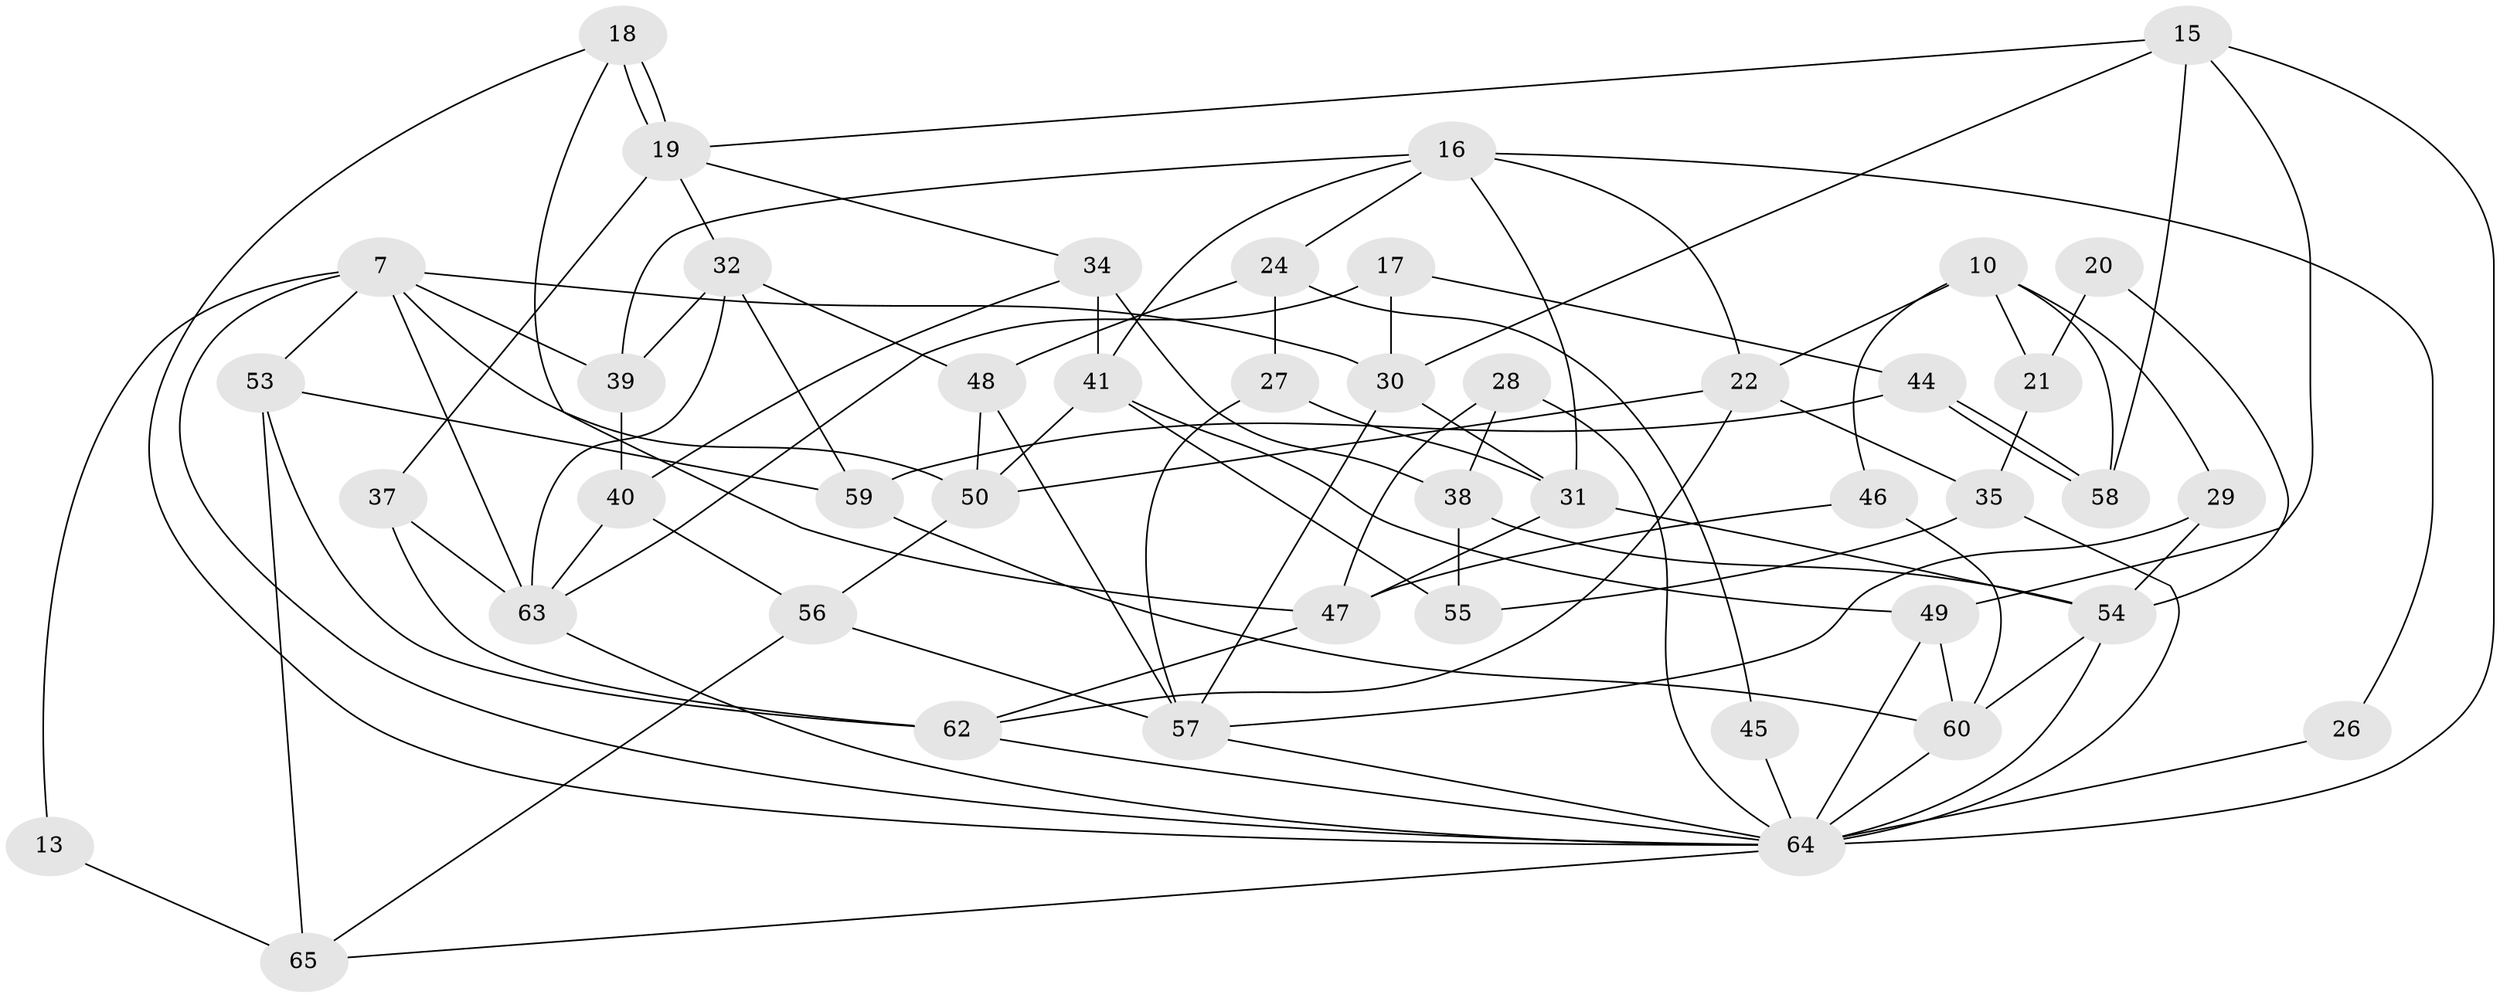 // original degree distribution, {3: 0.27692307692307694, 4: 0.3076923076923077, 6: 0.1076923076923077, 5: 0.2, 2: 0.09230769230769231, 7: 0.015384615384615385}
// Generated by graph-tools (version 1.1) at 2025/52/03/04/25 21:52:27]
// undirected, 45 vertices, 99 edges
graph export_dot {
graph [start="1"]
  node [color=gray90,style=filled];
  7 [super="+5"];
  10;
  13;
  15 [super="+12"];
  16;
  17;
  18;
  19;
  20;
  21;
  22 [super="+4"];
  24;
  26;
  27;
  28;
  29;
  30;
  31;
  32;
  34 [super="+33"];
  35 [super="+14"];
  37;
  38;
  39 [super="+25"];
  40;
  41 [super="+8"];
  44;
  45;
  46;
  47 [super="+9"];
  48;
  49 [super="+42"];
  50;
  53;
  54;
  55;
  56;
  57 [super="+52"];
  58;
  59 [super="+1"];
  60 [super="+43"];
  62 [super="+23"];
  63 [super="+61"];
  64 [super="+51+11+36"];
  65 [super="+3"];
  7 -- 50;
  7 -- 30;
  7 -- 53;
  7 -- 39 [weight=2];
  7 -- 13;
  7 -- 63;
  7 -- 64;
  10 -- 29;
  10 -- 46;
  10 -- 21;
  10 -- 58;
  10 -- 22;
  13 -- 65;
  15 -- 64;
  15 -- 19;
  15 -- 49;
  15 -- 58;
  15 -- 30;
  16 -- 22;
  16 -- 24;
  16 -- 26;
  16 -- 31;
  16 -- 39;
  16 -- 41;
  17 -- 30;
  17 -- 44;
  17 -- 63;
  18 -- 19;
  18 -- 19;
  18 -- 47;
  18 -- 64;
  19 -- 37;
  19 -- 32;
  19 -- 34;
  20 -- 21;
  20 -- 54;
  21 -- 35;
  22 -- 62;
  22 -- 50;
  22 -- 35;
  24 -- 48;
  24 -- 27;
  24 -- 45;
  26 -- 64;
  27 -- 31;
  27 -- 57;
  28 -- 38;
  28 -- 47;
  28 -- 64;
  29 -- 57;
  29 -- 54;
  30 -- 31;
  30 -- 57;
  31 -- 54;
  31 -- 47;
  32 -- 48;
  32 -- 59;
  32 -- 63 [weight=2];
  32 -- 39;
  34 -- 38 [weight=2];
  34 -- 41;
  34 -- 40;
  35 -- 55;
  35 -- 64 [weight=3];
  37 -- 62 [weight=2];
  37 -- 63;
  38 -- 54;
  38 -- 55;
  39 -- 40;
  40 -- 56;
  40 -- 63;
  41 -- 55;
  41 -- 49;
  41 -- 50;
  44 -- 58;
  44 -- 58;
  44 -- 59;
  45 -- 64;
  46 -- 47;
  46 -- 60;
  47 -- 62;
  48 -- 50;
  48 -- 57;
  49 -- 60;
  49 -- 64 [weight=2];
  50 -- 56;
  53 -- 59 [weight=2];
  53 -- 62;
  53 -- 65;
  54 -- 60 [weight=2];
  54 -- 64;
  56 -- 65;
  56 -- 57;
  57 -- 64 [weight=2];
  59 -- 60;
  60 -- 64;
  62 -- 64;
  63 -- 64;
  64 -- 65;
}
